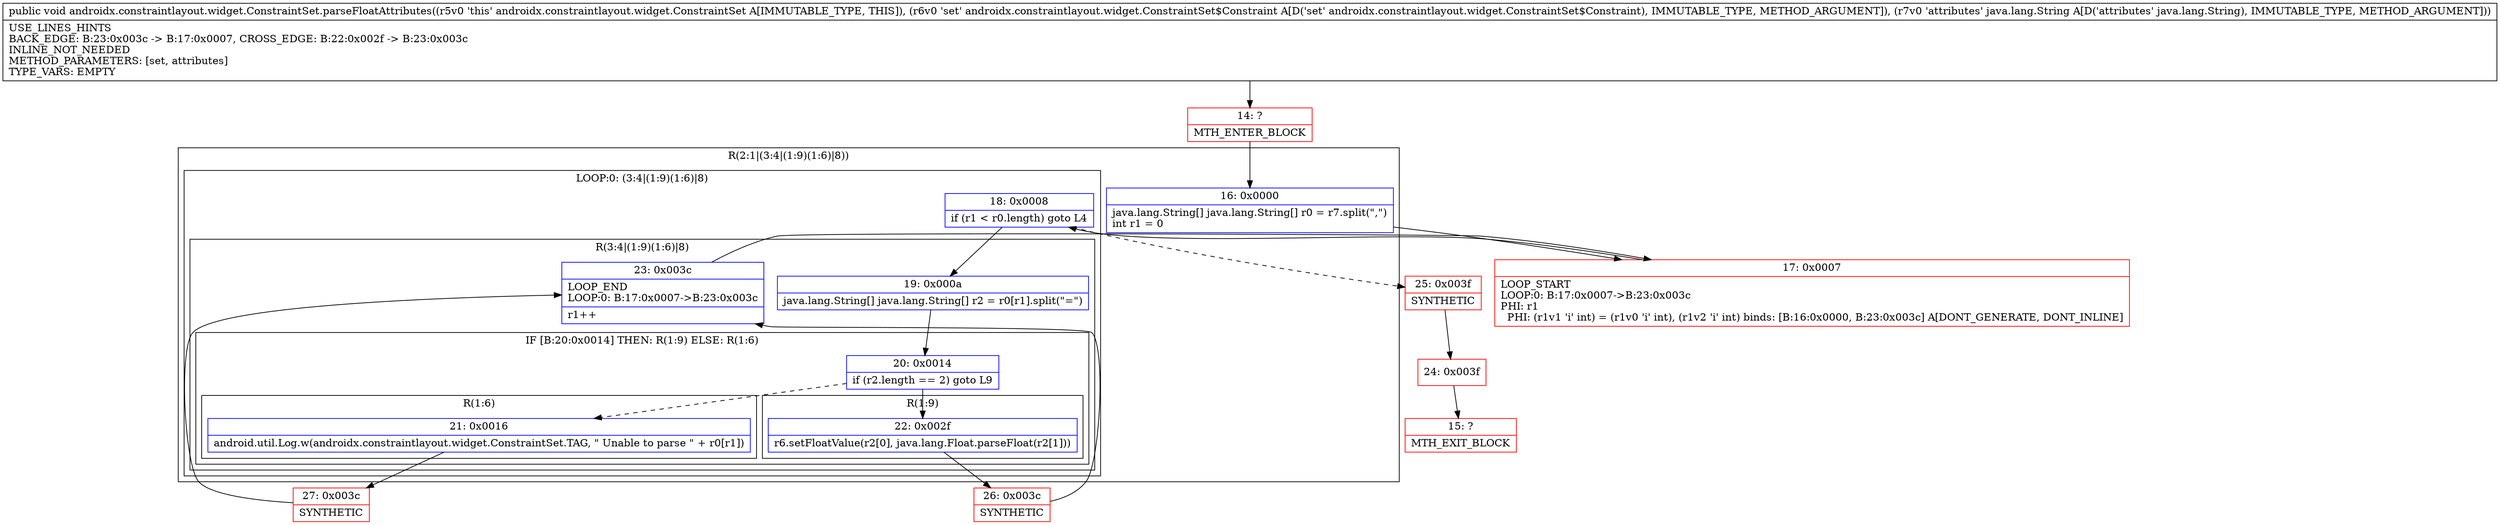 digraph "CFG forandroidx.constraintlayout.widget.ConstraintSet.parseFloatAttributes(Landroidx\/constraintlayout\/widget\/ConstraintSet$Constraint;Ljava\/lang\/String;)V" {
subgraph cluster_Region_585003688 {
label = "R(2:1|(3:4|(1:9)(1:6)|8))";
node [shape=record,color=blue];
Node_16 [shape=record,label="{16\:\ 0x0000|java.lang.String[] java.lang.String[] r0 = r7.split(\",\")\lint r1 = 0\l}"];
subgraph cluster_LoopRegion_1716218189 {
label = "LOOP:0: (3:4|(1:9)(1:6)|8)";
node [shape=record,color=blue];
Node_18 [shape=record,label="{18\:\ 0x0008|if (r1 \< r0.length) goto L4\l}"];
subgraph cluster_Region_521265570 {
label = "R(3:4|(1:9)(1:6)|8)";
node [shape=record,color=blue];
Node_19 [shape=record,label="{19\:\ 0x000a|java.lang.String[] java.lang.String[] r2 = r0[r1].split(\"=\")\l}"];
subgraph cluster_IfRegion_1281026792 {
label = "IF [B:20:0x0014] THEN: R(1:9) ELSE: R(1:6)";
node [shape=record,color=blue];
Node_20 [shape=record,label="{20\:\ 0x0014|if (r2.length == 2) goto L9\l}"];
subgraph cluster_Region_1902568239 {
label = "R(1:9)";
node [shape=record,color=blue];
Node_22 [shape=record,label="{22\:\ 0x002f|r6.setFloatValue(r2[0], java.lang.Float.parseFloat(r2[1]))\l}"];
}
subgraph cluster_Region_499155146 {
label = "R(1:6)";
node [shape=record,color=blue];
Node_21 [shape=record,label="{21\:\ 0x0016|android.util.Log.w(androidx.constraintlayout.widget.ConstraintSet.TAG, \" Unable to parse \" + r0[r1])\l}"];
}
}
Node_23 [shape=record,label="{23\:\ 0x003c|LOOP_END\lLOOP:0: B:17:0x0007\-\>B:23:0x003c\l|r1++\l}"];
}
}
}
Node_14 [shape=record,color=red,label="{14\:\ ?|MTH_ENTER_BLOCK\l}"];
Node_17 [shape=record,color=red,label="{17\:\ 0x0007|LOOP_START\lLOOP:0: B:17:0x0007\-\>B:23:0x003c\lPHI: r1 \l  PHI: (r1v1 'i' int) = (r1v0 'i' int), (r1v2 'i' int) binds: [B:16:0x0000, B:23:0x003c] A[DONT_GENERATE, DONT_INLINE]\l}"];
Node_27 [shape=record,color=red,label="{27\:\ 0x003c|SYNTHETIC\l}"];
Node_26 [shape=record,color=red,label="{26\:\ 0x003c|SYNTHETIC\l}"];
Node_25 [shape=record,color=red,label="{25\:\ 0x003f|SYNTHETIC\l}"];
Node_24 [shape=record,color=red,label="{24\:\ 0x003f}"];
Node_15 [shape=record,color=red,label="{15\:\ ?|MTH_EXIT_BLOCK\l}"];
MethodNode[shape=record,label="{public void androidx.constraintlayout.widget.ConstraintSet.parseFloatAttributes((r5v0 'this' androidx.constraintlayout.widget.ConstraintSet A[IMMUTABLE_TYPE, THIS]), (r6v0 'set' androidx.constraintlayout.widget.ConstraintSet$Constraint A[D('set' androidx.constraintlayout.widget.ConstraintSet$Constraint), IMMUTABLE_TYPE, METHOD_ARGUMENT]), (r7v0 'attributes' java.lang.String A[D('attributes' java.lang.String), IMMUTABLE_TYPE, METHOD_ARGUMENT]))  | USE_LINES_HINTS\lBACK_EDGE: B:23:0x003c \-\> B:17:0x0007, CROSS_EDGE: B:22:0x002f \-\> B:23:0x003c\lINLINE_NOT_NEEDED\lMETHOD_PARAMETERS: [set, attributes]\lTYPE_VARS: EMPTY\l}"];
MethodNode -> Node_14;Node_16 -> Node_17;
Node_18 -> Node_19;
Node_18 -> Node_25[style=dashed];
Node_19 -> Node_20;
Node_20 -> Node_21[style=dashed];
Node_20 -> Node_22;
Node_22 -> Node_26;
Node_21 -> Node_27;
Node_23 -> Node_17;
Node_14 -> Node_16;
Node_17 -> Node_18;
Node_27 -> Node_23;
Node_26 -> Node_23;
Node_25 -> Node_24;
Node_24 -> Node_15;
}

